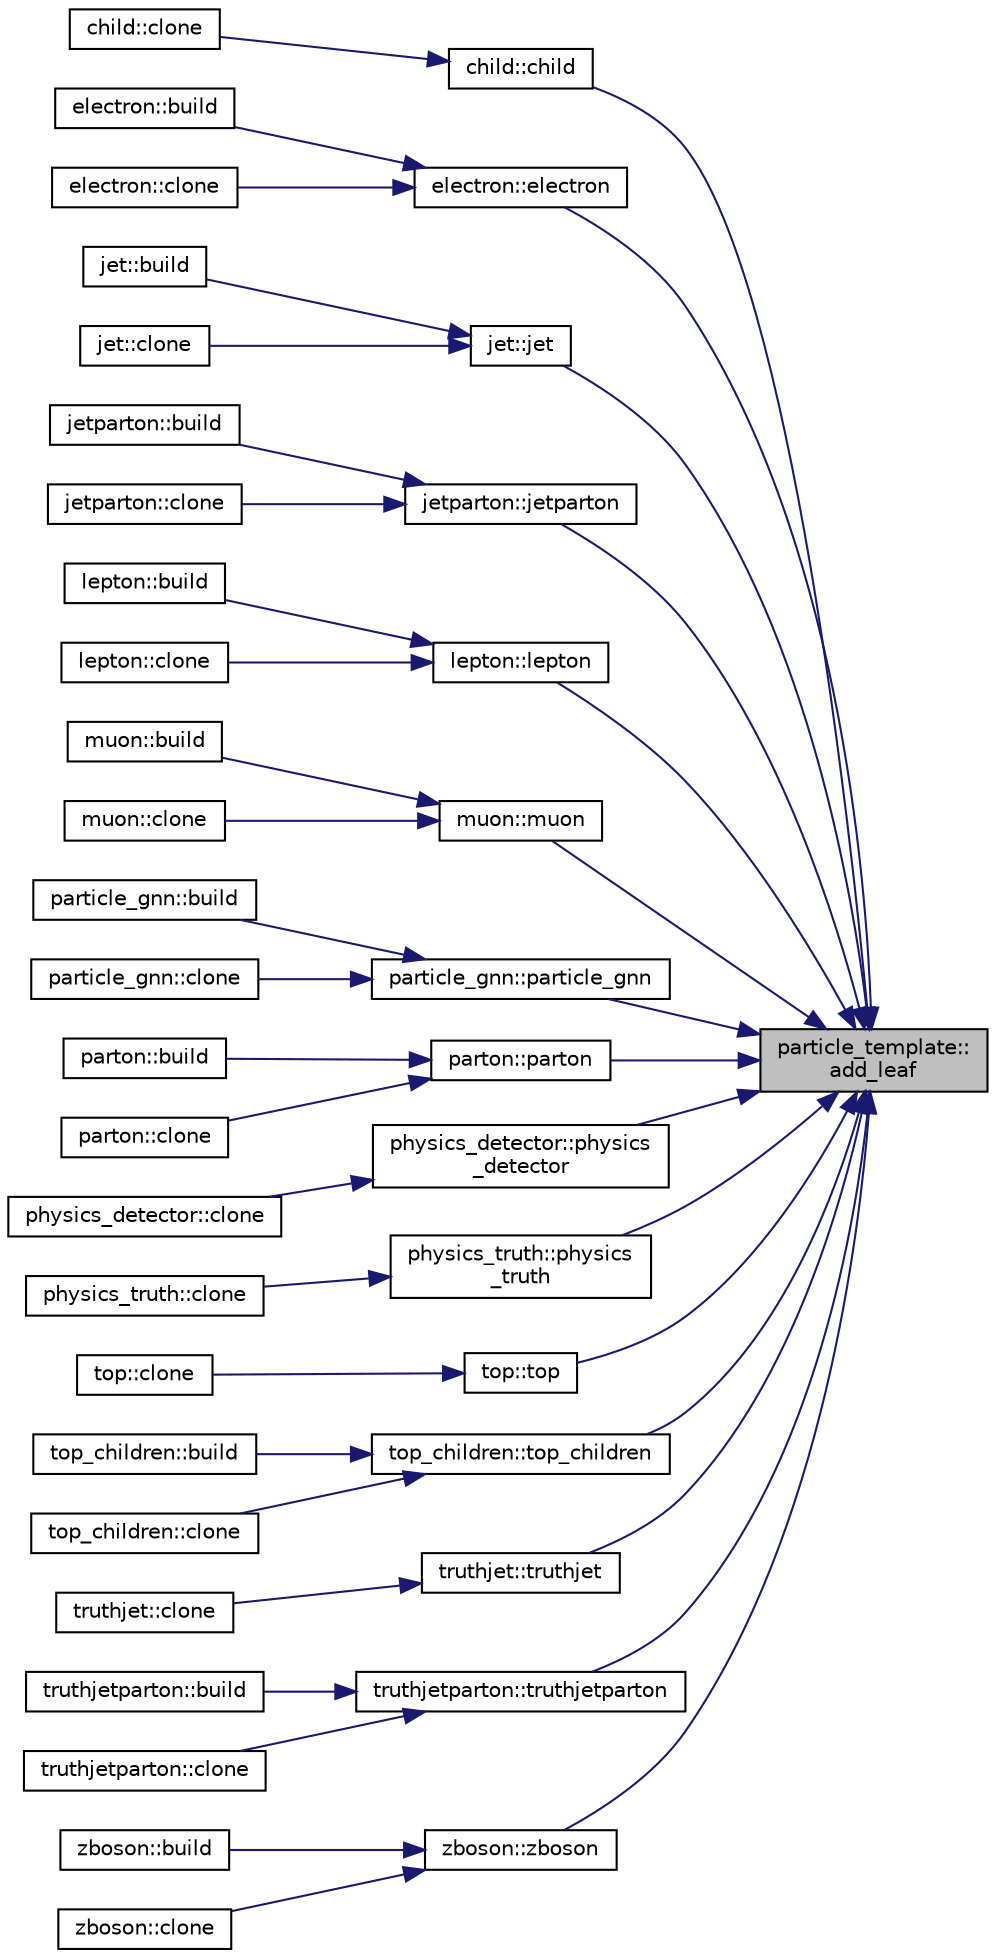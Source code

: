 digraph "particle_template::add_leaf"
{
 // INTERACTIVE_SVG=YES
 // LATEX_PDF_SIZE
  edge [fontname="Helvetica",fontsize="10",labelfontname="Helvetica",labelfontsize="10"];
  node [fontname="Helvetica",fontsize="10",shape=record];
  rankdir="RL";
  Node1 [label="particle_template::\ladd_leaf",height=0.2,width=0.4,color="black", fillcolor="grey75", style="filled", fontcolor="black",tooltip=" "];
  Node1 -> Node2 [dir="back",color="midnightblue",fontsize="10",style="solid",fontname="Helvetica"];
  Node2 [label="child::child",height=0.2,width=0.4,color="black", fillcolor="white", style="filled",URL="$classchild.html#a7d91433c5248187a730e33ec879b997c",tooltip=" "];
  Node2 -> Node3 [dir="back",color="midnightblue",fontsize="10",style="solid",fontname="Helvetica"];
  Node3 [label="child::clone",height=0.2,width=0.4,color="black", fillcolor="white", style="filled",URL="$classchild.html#a72457141be1eb5cf307481e57ad9c123",tooltip=" "];
  Node1 -> Node4 [dir="back",color="midnightblue",fontsize="10",style="solid",fontname="Helvetica"];
  Node4 [label="electron::electron",height=0.2,width=0.4,color="black", fillcolor="white", style="filled",URL="$classelectron.html#a61817d58c8dc313f400622d54007a27b",tooltip=" "];
  Node4 -> Node5 [dir="back",color="midnightblue",fontsize="10",style="solid",fontname="Helvetica"];
  Node5 [label="electron::build",height=0.2,width=0.4,color="black", fillcolor="white", style="filled",URL="$classelectron.html#a0c42ede122af63a3ba35b457379ea605",tooltip=" "];
  Node4 -> Node6 [dir="back",color="midnightblue",fontsize="10",style="solid",fontname="Helvetica"];
  Node6 [label="electron::clone",height=0.2,width=0.4,color="black", fillcolor="white", style="filled",URL="$classelectron.html#a1af9d73368ca91925ccb16fbccc6d199",tooltip=" "];
  Node1 -> Node7 [dir="back",color="midnightblue",fontsize="10",style="solid",fontname="Helvetica"];
  Node7 [label="jet::jet",height=0.2,width=0.4,color="black", fillcolor="white", style="filled",URL="$classjet.html#ae5a7844bf8bad33084fc7514e0567c2d",tooltip=" "];
  Node7 -> Node8 [dir="back",color="midnightblue",fontsize="10",style="solid",fontname="Helvetica"];
  Node8 [label="jet::build",height=0.2,width=0.4,color="black", fillcolor="white", style="filled",URL="$classjet.html#ad202deb7d9e738435479b50f9603f028",tooltip=" "];
  Node7 -> Node9 [dir="back",color="midnightblue",fontsize="10",style="solid",fontname="Helvetica"];
  Node9 [label="jet::clone",height=0.2,width=0.4,color="black", fillcolor="white", style="filled",URL="$classjet.html#a9b32b4a83c16ee51db8745e30ab1b31d",tooltip=" "];
  Node1 -> Node10 [dir="back",color="midnightblue",fontsize="10",style="solid",fontname="Helvetica"];
  Node10 [label="jetparton::jetparton",height=0.2,width=0.4,color="black", fillcolor="white", style="filled",URL="$classjetparton.html#a0de4e3a5886a52264c9109b8c9742096",tooltip=" "];
  Node10 -> Node11 [dir="back",color="midnightblue",fontsize="10",style="solid",fontname="Helvetica"];
  Node11 [label="jetparton::build",height=0.2,width=0.4,color="black", fillcolor="white", style="filled",URL="$classjetparton.html#ae375fc413c69c5bdabbf34bba2ec189a",tooltip=" "];
  Node10 -> Node12 [dir="back",color="midnightblue",fontsize="10",style="solid",fontname="Helvetica"];
  Node12 [label="jetparton::clone",height=0.2,width=0.4,color="black", fillcolor="white", style="filled",URL="$classjetparton.html#aaf8d08e327d8cbdab870ea76c5c4e099",tooltip=" "];
  Node1 -> Node13 [dir="back",color="midnightblue",fontsize="10",style="solid",fontname="Helvetica"];
  Node13 [label="lepton::lepton",height=0.2,width=0.4,color="black", fillcolor="white", style="filled",URL="$classlepton.html#a432429482b4dbc69834cb8730dc264b8",tooltip=" "];
  Node13 -> Node14 [dir="back",color="midnightblue",fontsize="10",style="solid",fontname="Helvetica"];
  Node14 [label="lepton::build",height=0.2,width=0.4,color="black", fillcolor="white", style="filled",URL="$classlepton.html#a5b5ff614df20c208f420f97a6df44b1c",tooltip=" "];
  Node13 -> Node15 [dir="back",color="midnightblue",fontsize="10",style="solid",fontname="Helvetica"];
  Node15 [label="lepton::clone",height=0.2,width=0.4,color="black", fillcolor="white", style="filled",URL="$classlepton.html#a2eaab2dd020afceefc73a8d5f4ae92c9",tooltip=" "];
  Node1 -> Node16 [dir="back",color="midnightblue",fontsize="10",style="solid",fontname="Helvetica"];
  Node16 [label="muon::muon",height=0.2,width=0.4,color="black", fillcolor="white", style="filled",URL="$classmuon.html#a9f92f79043e704ba0cd51f8491a51af5",tooltip=" "];
  Node16 -> Node17 [dir="back",color="midnightblue",fontsize="10",style="solid",fontname="Helvetica"];
  Node17 [label="muon::build",height=0.2,width=0.4,color="black", fillcolor="white", style="filled",URL="$classmuon.html#a0a9a46c18f6bbfae7bc6caa3f942793d",tooltip=" "];
  Node16 -> Node18 [dir="back",color="midnightblue",fontsize="10",style="solid",fontname="Helvetica"];
  Node18 [label="muon::clone",height=0.2,width=0.4,color="black", fillcolor="white", style="filled",URL="$classmuon.html#a6d1eb638a70fedb6878cdcf7eb89f069",tooltip=" "];
  Node1 -> Node19 [dir="back",color="midnightblue",fontsize="10",style="solid",fontname="Helvetica"];
  Node19 [label="particle_gnn::particle_gnn",height=0.2,width=0.4,color="black", fillcolor="white", style="filled",URL="$classparticle__gnn.html#a4303d4892077b22590fac39ed9092600",tooltip=" "];
  Node19 -> Node20 [dir="back",color="midnightblue",fontsize="10",style="solid",fontname="Helvetica"];
  Node20 [label="particle_gnn::build",height=0.2,width=0.4,color="black", fillcolor="white", style="filled",URL="$classparticle__gnn.html#ab93f3ba7e85a44342fcf7ed6a8ec39f9",tooltip=" "];
  Node19 -> Node21 [dir="back",color="midnightblue",fontsize="10",style="solid",fontname="Helvetica"];
  Node21 [label="particle_gnn::clone",height=0.2,width=0.4,color="black", fillcolor="white", style="filled",URL="$classparticle__gnn.html#a6a9ae072c21b1a1379047accc90e87bb",tooltip=" "];
  Node1 -> Node22 [dir="back",color="midnightblue",fontsize="10",style="solid",fontname="Helvetica"];
  Node22 [label="parton::parton",height=0.2,width=0.4,color="black", fillcolor="white", style="filled",URL="$classparton.html#ac50bb27fb65bb2548631d695f0f6b98a",tooltip=" "];
  Node22 -> Node23 [dir="back",color="midnightblue",fontsize="10",style="solid",fontname="Helvetica"];
  Node23 [label="parton::build",height=0.2,width=0.4,color="black", fillcolor="white", style="filled",URL="$classparton.html#ab5267a5b57180a97dbc7608ba8dec22c",tooltip=" "];
  Node22 -> Node24 [dir="back",color="midnightblue",fontsize="10",style="solid",fontname="Helvetica"];
  Node24 [label="parton::clone",height=0.2,width=0.4,color="black", fillcolor="white", style="filled",URL="$classparton.html#a960f9f2386b34406addeb735cc87c079",tooltip=" "];
  Node1 -> Node25 [dir="back",color="midnightblue",fontsize="10",style="solid",fontname="Helvetica"];
  Node25 [label="physics_detector::physics\l_detector",height=0.2,width=0.4,color="black", fillcolor="white", style="filled",URL="$classphysics__detector.html#abf291bec188f0293856db68c1599e0db",tooltip=" "];
  Node25 -> Node26 [dir="back",color="midnightblue",fontsize="10",style="solid",fontname="Helvetica"];
  Node26 [label="physics_detector::clone",height=0.2,width=0.4,color="black", fillcolor="white", style="filled",URL="$classphysics__detector.html#aa1c4bc38f4f224d8784ca171651f704d",tooltip=" "];
  Node1 -> Node27 [dir="back",color="midnightblue",fontsize="10",style="solid",fontname="Helvetica"];
  Node27 [label="physics_truth::physics\l_truth",height=0.2,width=0.4,color="black", fillcolor="white", style="filled",URL="$classphysics__truth.html#a644957f8003f51633717ab88013152ca",tooltip=" "];
  Node27 -> Node28 [dir="back",color="midnightblue",fontsize="10",style="solid",fontname="Helvetica"];
  Node28 [label="physics_truth::clone",height=0.2,width=0.4,color="black", fillcolor="white", style="filled",URL="$classphysics__truth.html#a33b88922348b82e1e3143d7bc56ccd63",tooltip=" "];
  Node1 -> Node29 [dir="back",color="midnightblue",fontsize="10",style="solid",fontname="Helvetica"];
  Node29 [label="top::top",height=0.2,width=0.4,color="black", fillcolor="white", style="filled",URL="$classtop.html#a5c0780d4da9239cc8bd82ec6690ed4a7",tooltip=" "];
  Node29 -> Node30 [dir="back",color="midnightblue",fontsize="10",style="solid",fontname="Helvetica"];
  Node30 [label="top::clone",height=0.2,width=0.4,color="black", fillcolor="white", style="filled",URL="$classtop.html#a2c72072a84fbc8524ce53522cfeb6cde",tooltip=" "];
  Node1 -> Node31 [dir="back",color="midnightblue",fontsize="10",style="solid",fontname="Helvetica"];
  Node31 [label="top_children::top_children",height=0.2,width=0.4,color="black", fillcolor="white", style="filled",URL="$classtop__children.html#a0479039c51f146cc0886e1dec06c48d7",tooltip=" "];
  Node31 -> Node32 [dir="back",color="midnightblue",fontsize="10",style="solid",fontname="Helvetica"];
  Node32 [label="top_children::build",height=0.2,width=0.4,color="black", fillcolor="white", style="filled",URL="$classtop__children.html#ab3a800b533a310ac646c1eb794cfdcb3",tooltip=" "];
  Node31 -> Node33 [dir="back",color="midnightblue",fontsize="10",style="solid",fontname="Helvetica"];
  Node33 [label="top_children::clone",height=0.2,width=0.4,color="black", fillcolor="white", style="filled",URL="$classtop__children.html#a12db70c4c4123244135aaf38e34a0187",tooltip=" "];
  Node1 -> Node34 [dir="back",color="midnightblue",fontsize="10",style="solid",fontname="Helvetica"];
  Node34 [label="truthjet::truthjet",height=0.2,width=0.4,color="black", fillcolor="white", style="filled",URL="$classtruthjet.html#ad7c0e9521876a9e5d3a74dfbcd47fdee",tooltip=" "];
  Node34 -> Node35 [dir="back",color="midnightblue",fontsize="10",style="solid",fontname="Helvetica"];
  Node35 [label="truthjet::clone",height=0.2,width=0.4,color="black", fillcolor="white", style="filled",URL="$classtruthjet.html#a4f20e1e16ba3e64d085530b455250191",tooltip=" "];
  Node1 -> Node36 [dir="back",color="midnightblue",fontsize="10",style="solid",fontname="Helvetica"];
  Node36 [label="truthjetparton::truthjetparton",height=0.2,width=0.4,color="black", fillcolor="white", style="filled",URL="$classtruthjetparton.html#a061ccc0c856beb5165f0018ce652a591",tooltip=" "];
  Node36 -> Node37 [dir="back",color="midnightblue",fontsize="10",style="solid",fontname="Helvetica"];
  Node37 [label="truthjetparton::build",height=0.2,width=0.4,color="black", fillcolor="white", style="filled",URL="$classtruthjetparton.html#a167dd1e373ba7391b87378288559065a",tooltip=" "];
  Node36 -> Node38 [dir="back",color="midnightblue",fontsize="10",style="solid",fontname="Helvetica"];
  Node38 [label="truthjetparton::clone",height=0.2,width=0.4,color="black", fillcolor="white", style="filled",URL="$classtruthjetparton.html#aa9bb1b12640e06b49a6f2d3166410ee1",tooltip=" "];
  Node1 -> Node39 [dir="back",color="midnightblue",fontsize="10",style="solid",fontname="Helvetica"];
  Node39 [label="zboson::zboson",height=0.2,width=0.4,color="black", fillcolor="white", style="filled",URL="$classzboson.html#a77028e2003cfc7ac4e29b12167ce925e",tooltip=" "];
  Node39 -> Node40 [dir="back",color="midnightblue",fontsize="10",style="solid",fontname="Helvetica"];
  Node40 [label="zboson::build",height=0.2,width=0.4,color="black", fillcolor="white", style="filled",URL="$classzboson.html#abb2fddddc8fdc7dad562a716f70ca7a4",tooltip=" "];
  Node39 -> Node41 [dir="back",color="midnightblue",fontsize="10",style="solid",fontname="Helvetica"];
  Node41 [label="zboson::clone",height=0.2,width=0.4,color="black", fillcolor="white", style="filled",URL="$classzboson.html#af18d0f0fd95ccfe3f12fd00ebb026498",tooltip=" "];
}

